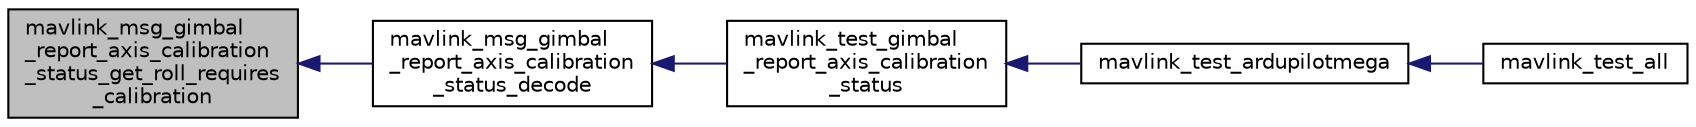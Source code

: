 digraph "mavlink_msg_gimbal_report_axis_calibration_status_get_roll_requires_calibration"
{
 // INTERACTIVE_SVG=YES
  edge [fontname="Helvetica",fontsize="10",labelfontname="Helvetica",labelfontsize="10"];
  node [fontname="Helvetica",fontsize="10",shape=record];
  rankdir="LR";
  Node1 [label="mavlink_msg_gimbal\l_report_axis_calibration\l_status_get_roll_requires\l_calibration",height=0.2,width=0.4,color="black", fillcolor="grey75", style="filled" fontcolor="black"];
  Node1 -> Node2 [dir="back",color="midnightblue",fontsize="10",style="solid",fontname="Helvetica"];
  Node2 [label="mavlink_msg_gimbal\l_report_axis_calibration\l_status_decode",height=0.2,width=0.4,color="black", fillcolor="white", style="filled",URL="$mavlink__msg__gimbal__report__axis__calibration__status_8h.html#a6bdffb313f1e68d17bc7a16f210aef0e",tooltip="Decode a gimbal_report_axis_calibration_status message into a struct. "];
  Node2 -> Node3 [dir="back",color="midnightblue",fontsize="10",style="solid",fontname="Helvetica"];
  Node3 [label="mavlink_test_gimbal\l_report_axis_calibration\l_status",height=0.2,width=0.4,color="black", fillcolor="white", style="filled",URL="$v1_80_2ardupilotmega_2testsuite_8h.html#ae186a55f96bc8f359c6647c6475e7dfc"];
  Node3 -> Node4 [dir="back",color="midnightblue",fontsize="10",style="solid",fontname="Helvetica"];
  Node4 [label="mavlink_test_ardupilotmega",height=0.2,width=0.4,color="black", fillcolor="white", style="filled",URL="$v1_80_2ardupilotmega_2testsuite_8h.html#ab264d471ac2f46584f2bb580704b5e9d"];
  Node4 -> Node5 [dir="back",color="midnightblue",fontsize="10",style="solid",fontname="Helvetica"];
  Node5 [label="mavlink_test_all",height=0.2,width=0.4,color="black", fillcolor="white", style="filled",URL="$v1_80_2ardupilotmega_2testsuite_8h.html#a4cc77b6c343679298da5d3c2b4e48759"];
}
